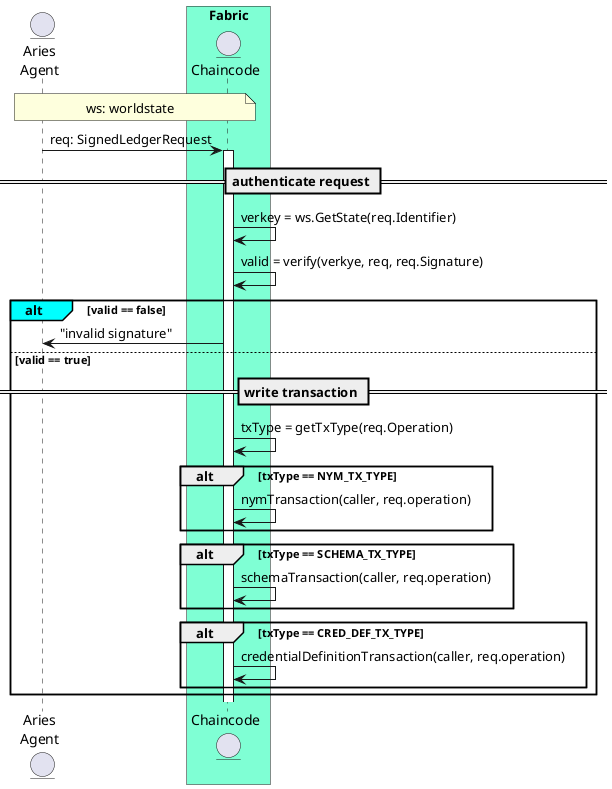@startuml

entity "Aries\nAgent" as agent

box "Fabric" #Aquamarine
    entity "Chaincode" as cc
end box

note across: ws: worldstate

agent -> cc: req: SignedLedgerRequest
activate cc

== authenticate request ==
cc -> cc: verkey = ws.GetState(req.Identifier)
cc -> cc: valid = verify(verkye, req, req.Signature)
alt#Aqua valid == false
    cc-> agent: "invalid signature"
else valid == true
    == write transaction ==
    cc-> cc: txType = getTxType(req.Operation)

    alt txType == NYM_TX_TYPE
        cc-> cc: nymTransaction(caller, req.operation)
    end
    alt txType == SCHEMA_TX_TYPE
        cc-> cc: schemaTransaction(caller, req.operation)
    end
    alt txType == CRED_DEF_TX_TYPE
        cc-> cc: credentialDefinitionTransaction(caller, req.operation)
    end
end


@enduml